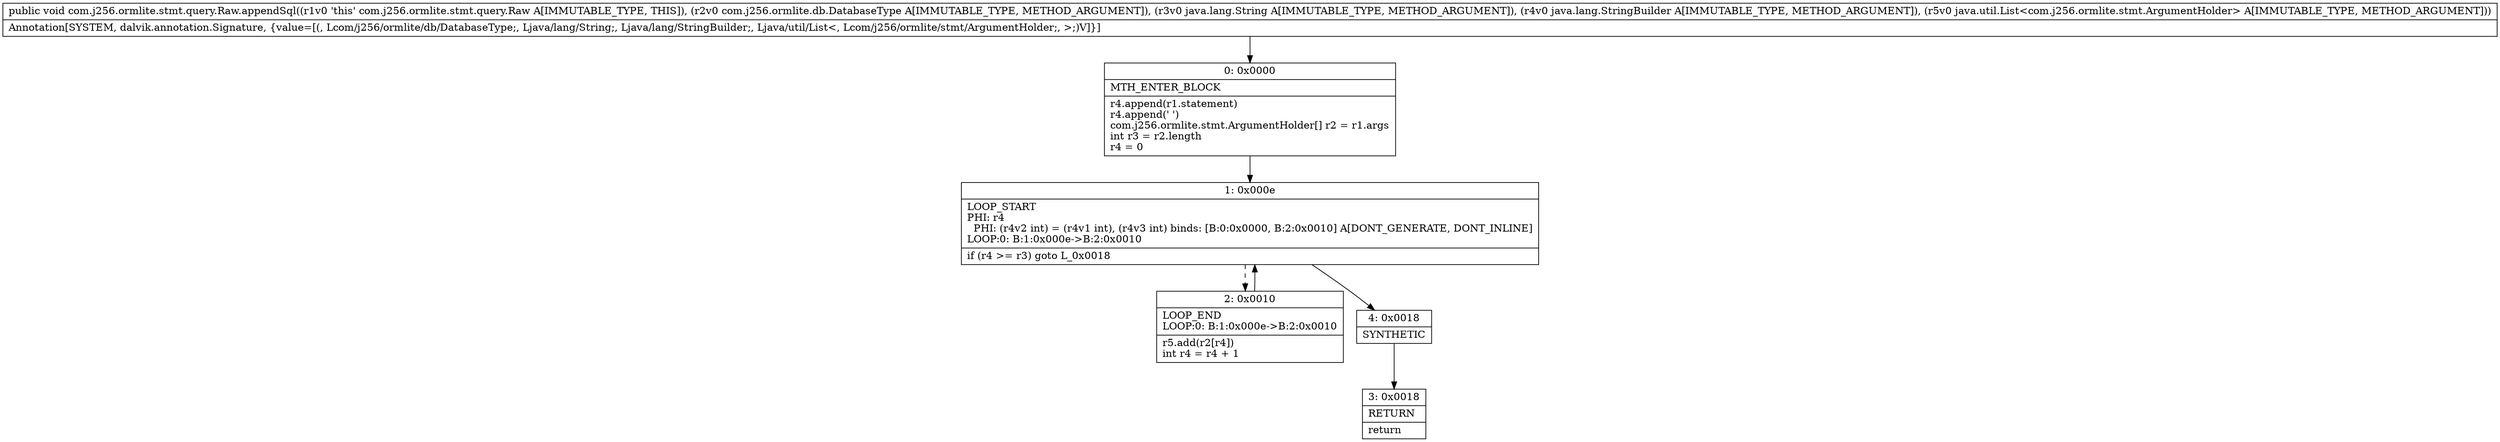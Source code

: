 digraph "CFG forcom.j256.ormlite.stmt.query.Raw.appendSql(Lcom\/j256\/ormlite\/db\/DatabaseType;Ljava\/lang\/String;Ljava\/lang\/StringBuilder;Ljava\/util\/List;)V" {
Node_0 [shape=record,label="{0\:\ 0x0000|MTH_ENTER_BLOCK\l|r4.append(r1.statement)\lr4.append(' ')\lcom.j256.ormlite.stmt.ArgumentHolder[] r2 = r1.args\lint r3 = r2.length\lr4 = 0\l}"];
Node_1 [shape=record,label="{1\:\ 0x000e|LOOP_START\lPHI: r4 \l  PHI: (r4v2 int) = (r4v1 int), (r4v3 int) binds: [B:0:0x0000, B:2:0x0010] A[DONT_GENERATE, DONT_INLINE]\lLOOP:0: B:1:0x000e\-\>B:2:0x0010\l|if (r4 \>= r3) goto L_0x0018\l}"];
Node_2 [shape=record,label="{2\:\ 0x0010|LOOP_END\lLOOP:0: B:1:0x000e\-\>B:2:0x0010\l|r5.add(r2[r4])\lint r4 = r4 + 1\l}"];
Node_3 [shape=record,label="{3\:\ 0x0018|RETURN\l|return\l}"];
Node_4 [shape=record,label="{4\:\ 0x0018|SYNTHETIC\l}"];
MethodNode[shape=record,label="{public void com.j256.ormlite.stmt.query.Raw.appendSql((r1v0 'this' com.j256.ormlite.stmt.query.Raw A[IMMUTABLE_TYPE, THIS]), (r2v0 com.j256.ormlite.db.DatabaseType A[IMMUTABLE_TYPE, METHOD_ARGUMENT]), (r3v0 java.lang.String A[IMMUTABLE_TYPE, METHOD_ARGUMENT]), (r4v0 java.lang.StringBuilder A[IMMUTABLE_TYPE, METHOD_ARGUMENT]), (r5v0 java.util.List\<com.j256.ormlite.stmt.ArgumentHolder\> A[IMMUTABLE_TYPE, METHOD_ARGUMENT]))  | Annotation[SYSTEM, dalvik.annotation.Signature, \{value=[(, Lcom\/j256\/ormlite\/db\/DatabaseType;, Ljava\/lang\/String;, Ljava\/lang\/StringBuilder;, Ljava\/util\/List\<, Lcom\/j256\/ormlite\/stmt\/ArgumentHolder;, \>;)V]\}]\l}"];
MethodNode -> Node_0;
Node_0 -> Node_1;
Node_1 -> Node_2[style=dashed];
Node_1 -> Node_4;
Node_2 -> Node_1;
Node_4 -> Node_3;
}

